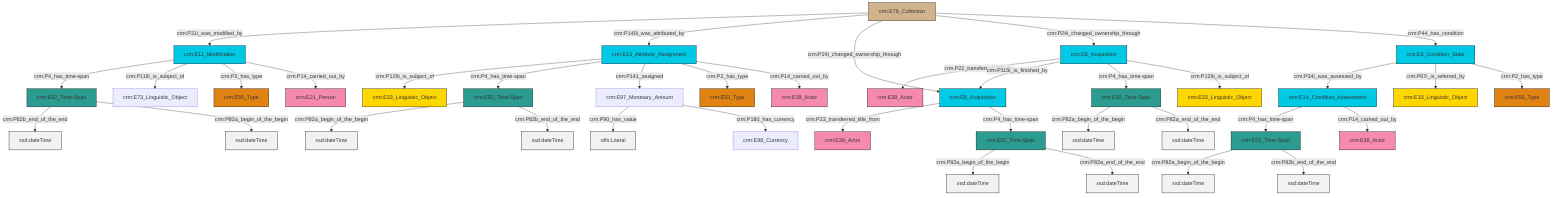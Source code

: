 graph TD
classDef Literal fill:#f2f2f2,stroke:#000000;
classDef CRM_Entity fill:#FFFFFF,stroke:#000000;
classDef Temporal_Entity fill:#00C9E6, stroke:#000000;
classDef Type fill:#E18312, stroke:#000000;
classDef Time-Span fill:#2C9C91, stroke:#000000;
classDef Appellation fill:#FFEB7F, stroke:#000000;
classDef Place fill:#008836, stroke:#000000;
classDef Persistent_Item fill:#B266B2, stroke:#000000;
classDef Conceptual_Object fill:#FFD700, stroke:#000000;
classDef Physical_Thing fill:#D2B48C, stroke:#000000;
classDef Actor fill:#f58aad, stroke:#000000;
classDef PC_Classes fill:#4ce600, stroke:#000000;
classDef Multi fill:#cccccc,stroke:#000000;

0["crm:E11_Modification"]:::Temporal_Entity -->|crm:P4_has_time-span| 1["crm:E52_Time-Span"]:::Time-Span
2["crm:E52_Time-Span"]:::Time-Span -->|crm:P82a_begin_of_the_begin| 3[xsd:dateTime]:::Literal
0["crm:E11_Modification"]:::Temporal_Entity -->|crm:P119i_is_subject_of| 8["crm:E73_Linguistic_Object"]:::Default
4["crm:E97_Monetary_Amount"]:::Default -->|crm:P90_has_value| 9[rdfs:Literal]:::Literal
10["crm:E8_Acquisition"]:::Temporal_Entity -->|crm:P22_transferred_title_to| 11["crm:E39_Actor"]:::Actor
14["crm:E14_Condition_Assessment"]:::Temporal_Entity -->|crm:P4_has_time-span| 2["crm:E52_Time-Span"]:::Time-Span
17["crm:E13_Attribute_Assignment"]:::Temporal_Entity -->|crm:P129i_is_subject_of| 18["crm:E33_Linguistic_Object"]:::Conceptual_Object
4["crm:E97_Monetary_Amount"]:::Default -->|crm:P180_has_currency| 19["crm:E98_Currency"]:::Default
20["crm:E52_Time-Span"]:::Time-Span -->|crm:P82a_begin_of_the_begin| 21[xsd:dateTime]:::Literal
24["crm:E52_Time-Span"]:::Time-Span -->|crm:P82a_begin_of_the_begin| 25[xsd:dateTime]:::Literal
26["crm:E8_Acquisition"]:::Temporal_Entity -->|crm:P23_transferred_title_from| 27["crm:E39_Actor"]:::Actor
26["crm:E8_Acquisition"]:::Temporal_Entity -->|crm:P4_has_time-span| 24["crm:E52_Time-Span"]:::Time-Span
31["crm:E3_Condition_State"]:::Temporal_Entity -->|crm:P34i_was_assessed_by| 14["crm:E14_Condition_Assessment"]:::Temporal_Entity
0["crm:E11_Modification"]:::Temporal_Entity -->|crm:P2_has_type| 12["crm:E55_Type"]:::Type
10["crm:E8_Acquisition"]:::Temporal_Entity -->|crm:P115i_is_finished_by| 26["crm:E8_Acquisition"]:::Temporal_Entity
10["crm:E8_Acquisition"]:::Temporal_Entity -->|crm:P4_has_time-span| 20["crm:E52_Time-Span"]:::Time-Span
31["crm:E3_Condition_State"]:::Temporal_Entity -->|crm:P67i_is_referred_by| 34["crm:E33_Linguistic_Object"]:::Conceptual_Object
1["crm:E52_Time-Span"]:::Time-Span -->|crm:P82b_end_of_the_end| 35[xsd:dateTime]:::Literal
28["crm:E78_Collection"]:::Physical_Thing -->|crm:P31i_was_modified_by| 0["crm:E11_Modification"]:::Temporal_Entity
28["crm:E78_Collection"]:::Physical_Thing -->|crm:P140i_was_attributed_by| 17["crm:E13_Attribute_Assignment"]:::Temporal_Entity
28["crm:E78_Collection"]:::Physical_Thing -->|crm:P24i_changed_ownership_through| 26["crm:E8_Acquisition"]:::Temporal_Entity
31["crm:E3_Condition_State"]:::Temporal_Entity -->|crm:P2_has_type| 6["crm:E55_Type"]:::Type
22["crm:E52_Time-Span"]:::Time-Span -->|crm:P82a_begin_of_the_begin| 39[xsd:dateTime]:::Literal
28["crm:E78_Collection"]:::Physical_Thing -->|crm:P24i_changed_ownership_through| 10["crm:E8_Acquisition"]:::Temporal_Entity
0["crm:E11_Modification"]:::Temporal_Entity -->|crm:P14_carried_out_by| 15["crm:E21_Person"]:::Actor
17["crm:E13_Attribute_Assignment"]:::Temporal_Entity -->|crm:P4_has_time-span| 22["crm:E52_Time-Span"]:::Time-Span
22["crm:E52_Time-Span"]:::Time-Span -->|crm:P82b_end_of_the_end| 43[xsd:dateTime]:::Literal
2["crm:E52_Time-Span"]:::Time-Span -->|crm:P82b_end_of_the_end| 46[xsd:dateTime]:::Literal
17["crm:E13_Attribute_Assignment"]:::Temporal_Entity -->|crm:P141_assigned| 4["crm:E97_Monetary_Amount"]:::Default
17["crm:E13_Attribute_Assignment"]:::Temporal_Entity -->|crm:P2_has_type| 51["crm:E55_Type"]:::Type
20["crm:E52_Time-Span"]:::Time-Span -->|crm:P82a_end_of_the_end| 52[xsd:dateTime]:::Literal
17["crm:E13_Attribute_Assignment"]:::Temporal_Entity -->|crm:P14_carried_out_by| 47["crm:E39_Actor"]:::Actor
24["crm:E52_Time-Span"]:::Time-Span -->|crm:P82a_end_of_the_end| 54[xsd:dateTime]:::Literal
14["crm:E14_Condition_Assessment"]:::Temporal_Entity -->|crm:P14_carried_out_by| 41["crm:E39_Actor"]:::Actor
1["crm:E52_Time-Span"]:::Time-Span -->|crm:P82a_begin_of_the_begin| 55[xsd:dateTime]:::Literal
10["crm:E8_Acquisition"]:::Temporal_Entity -->|crm:P129i_is_subject_of| 49["crm:E33_Linguistic_Object"]:::Conceptual_Object
28["crm:E78_Collection"]:::Physical_Thing -->|crm:P44_has_condition| 31["crm:E3_Condition_State"]:::Temporal_Entity